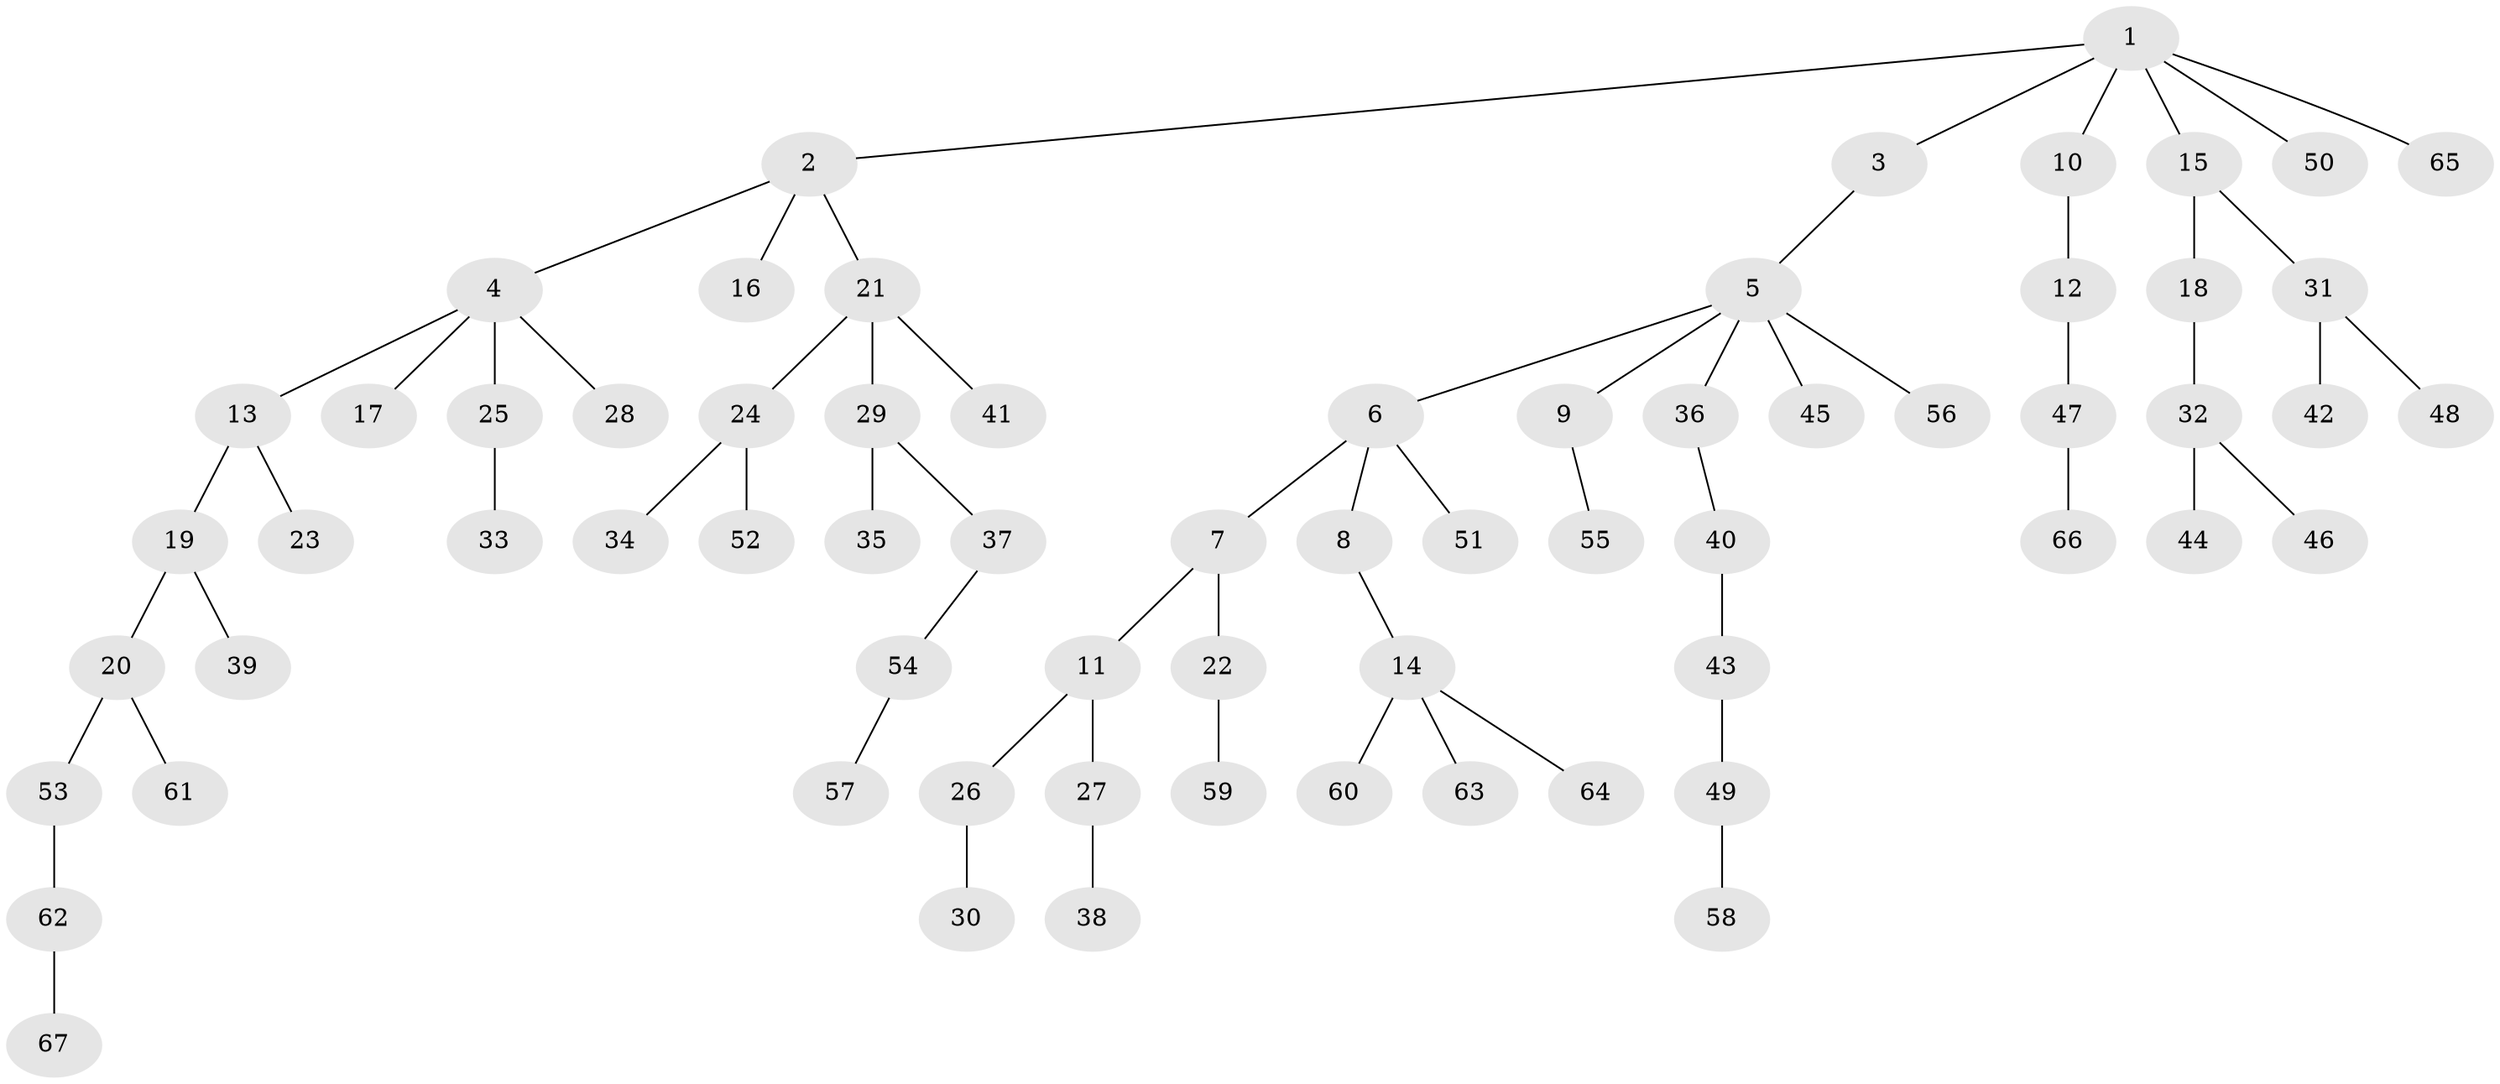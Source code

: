 // coarse degree distribution, {3: 0.17073170731707318, 4: 0.024390243902439025, 2: 0.34146341463414637, 1: 0.4146341463414634, 5: 0.04878048780487805}
// Generated by graph-tools (version 1.1) at 2025/37/03/04/25 23:37:24]
// undirected, 67 vertices, 66 edges
graph export_dot {
  node [color=gray90,style=filled];
  1;
  2;
  3;
  4;
  5;
  6;
  7;
  8;
  9;
  10;
  11;
  12;
  13;
  14;
  15;
  16;
  17;
  18;
  19;
  20;
  21;
  22;
  23;
  24;
  25;
  26;
  27;
  28;
  29;
  30;
  31;
  32;
  33;
  34;
  35;
  36;
  37;
  38;
  39;
  40;
  41;
  42;
  43;
  44;
  45;
  46;
  47;
  48;
  49;
  50;
  51;
  52;
  53;
  54;
  55;
  56;
  57;
  58;
  59;
  60;
  61;
  62;
  63;
  64;
  65;
  66;
  67;
  1 -- 2;
  1 -- 3;
  1 -- 10;
  1 -- 15;
  1 -- 50;
  1 -- 65;
  2 -- 4;
  2 -- 16;
  2 -- 21;
  3 -- 5;
  4 -- 13;
  4 -- 17;
  4 -- 25;
  4 -- 28;
  5 -- 6;
  5 -- 9;
  5 -- 36;
  5 -- 45;
  5 -- 56;
  6 -- 7;
  6 -- 8;
  6 -- 51;
  7 -- 11;
  7 -- 22;
  8 -- 14;
  9 -- 55;
  10 -- 12;
  11 -- 26;
  11 -- 27;
  12 -- 47;
  13 -- 19;
  13 -- 23;
  14 -- 60;
  14 -- 63;
  14 -- 64;
  15 -- 18;
  15 -- 31;
  18 -- 32;
  19 -- 20;
  19 -- 39;
  20 -- 53;
  20 -- 61;
  21 -- 24;
  21 -- 29;
  21 -- 41;
  22 -- 59;
  24 -- 34;
  24 -- 52;
  25 -- 33;
  26 -- 30;
  27 -- 38;
  29 -- 35;
  29 -- 37;
  31 -- 42;
  31 -- 48;
  32 -- 44;
  32 -- 46;
  36 -- 40;
  37 -- 54;
  40 -- 43;
  43 -- 49;
  47 -- 66;
  49 -- 58;
  53 -- 62;
  54 -- 57;
  62 -- 67;
}
